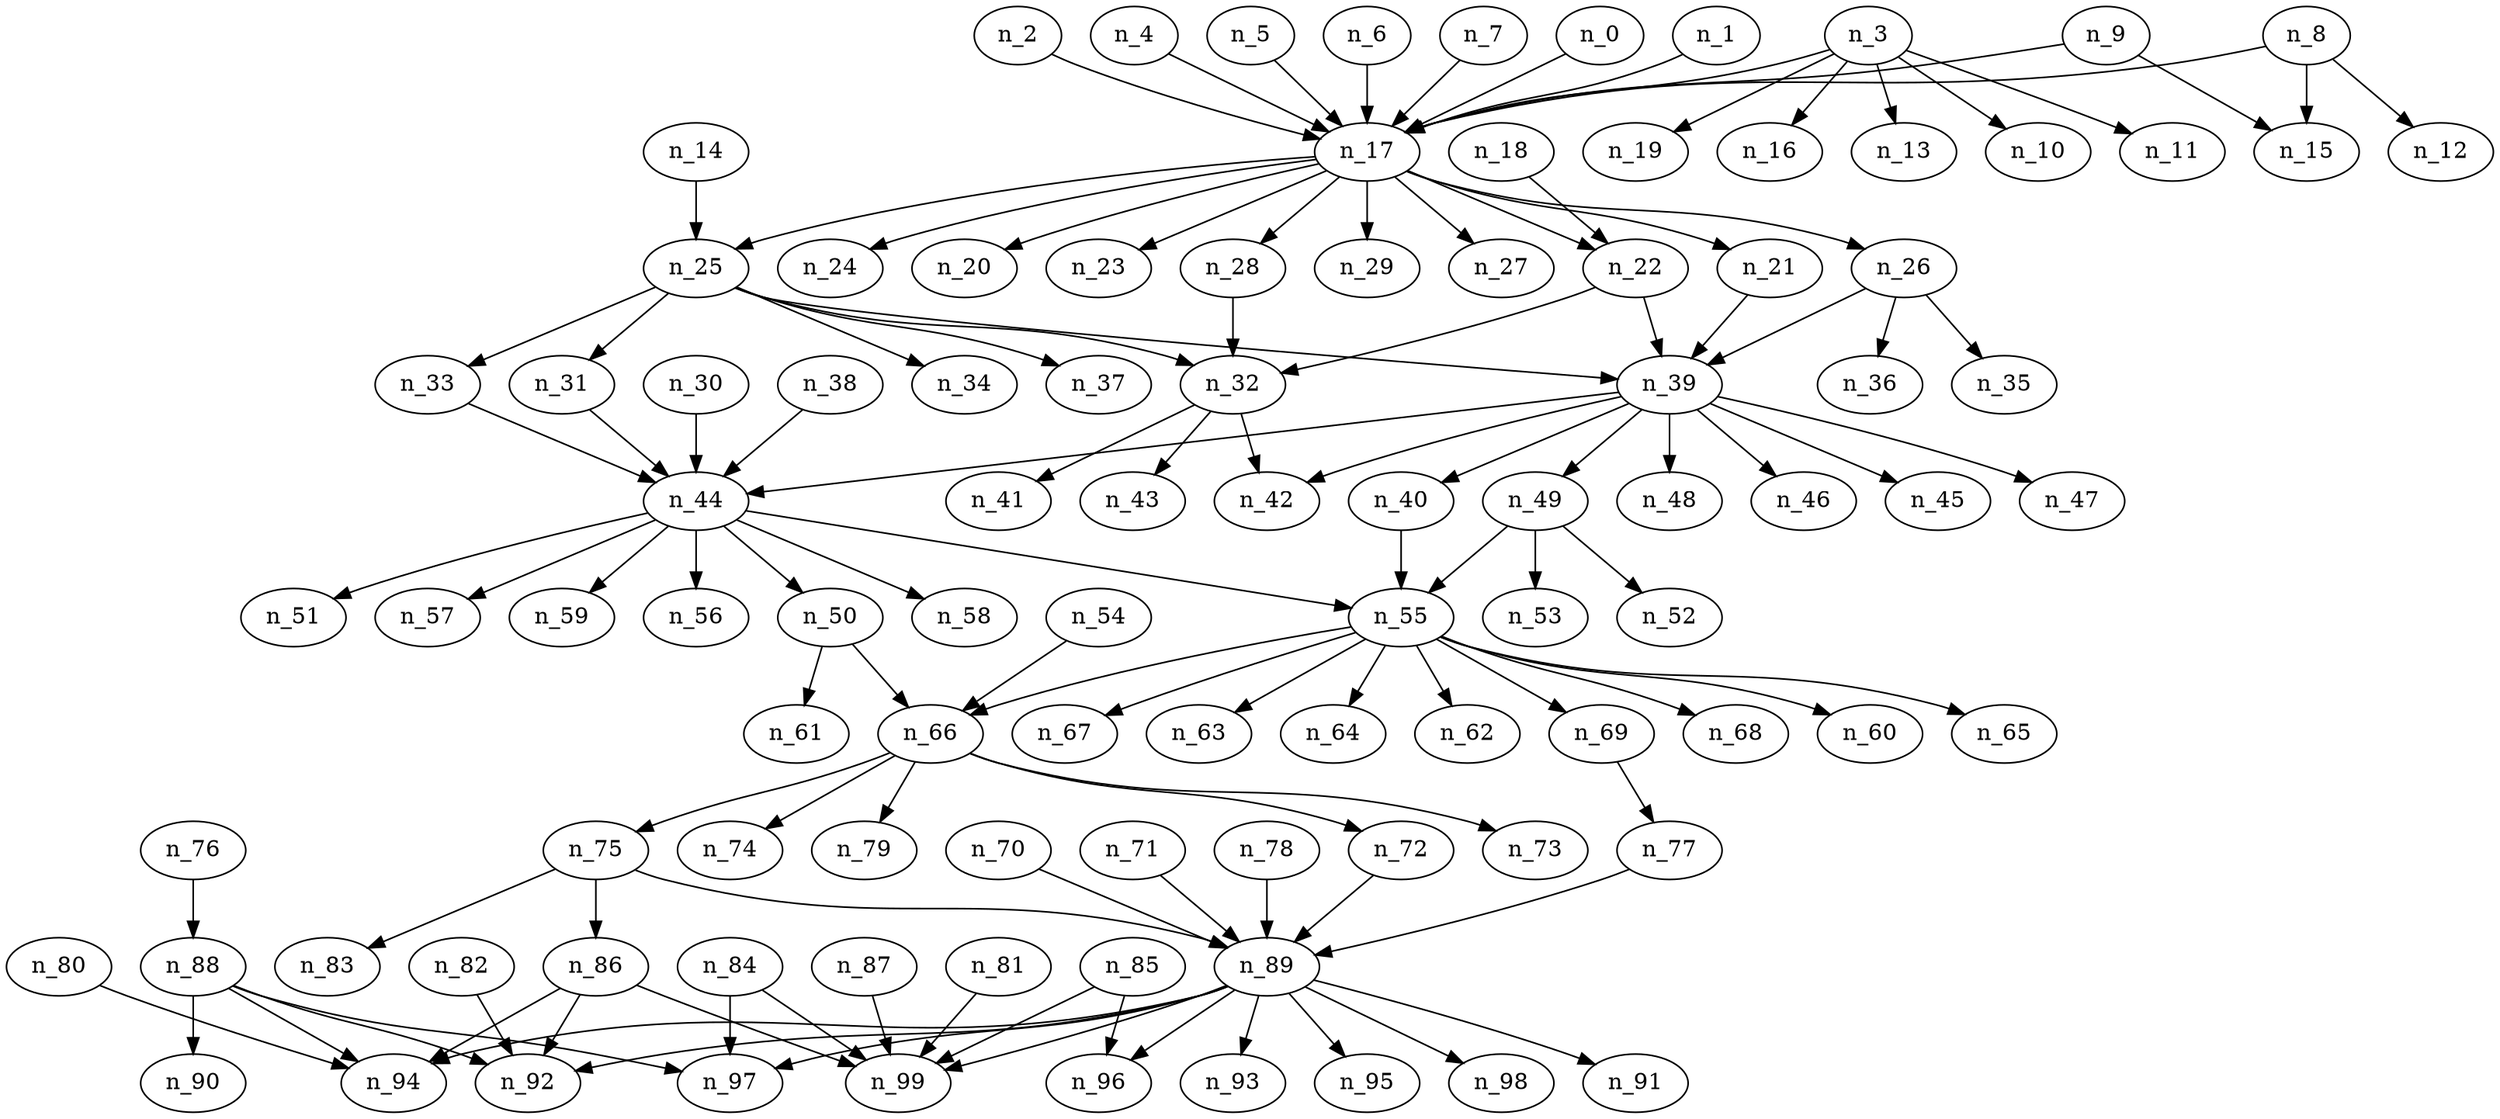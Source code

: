 /*
 * From an sgf file ...
 * generated by $Id: createRandomLayeredGraph.py 83 2014-08-09 19:53:50Z mfms $ on 2015/06/12
 * $Id: createRandomLayeredGraph.py 83 2014-08-09 19:53:50Z mfms $
 * nodes edges layers width_var degree_var seed
 * 100 120 10 0.00 1.50 17
 */
digraph r_100_120_10_0p0_1p5_17 {
 n_0 -> n_17;
 n_1 -> n_17;
 n_2 -> n_17;
 n_3 -> n_17;
 n_3 -> n_19;
 n_3 -> n_16;
 n_3 -> n_13;
 n_3 -> n_10;
 n_3 -> n_11;
 n_4 -> n_17;
 n_5 -> n_17;
 n_6 -> n_17;
 n_7 -> n_17;
 n_8 -> n_17;
 n_8 -> n_15;
 n_8 -> n_12;
 n_9 -> n_17;
 n_9 -> n_15;
 n_14 -> n_25;
 n_17 -> n_25;
 n_17 -> n_29;
 n_17 -> n_27;
 n_17 -> n_22;
 n_17 -> n_26;
 n_17 -> n_24;
 n_17 -> n_20;
 n_17 -> n_23;
 n_17 -> n_28;
 n_17 -> n_21;
 n_18 -> n_22;
 n_21 -> n_39;
 n_22 -> n_39;
 n_22 -> n_32;
 n_25 -> n_39;
 n_25 -> n_34;
 n_25 -> n_32;
 n_25 -> n_37;
 n_25 -> n_33;
 n_25 -> n_31;
 n_26 -> n_36;
 n_26 -> n_35;
 n_26 -> n_39;
 n_28 -> n_32;
 n_30 -> n_44;
 n_31 -> n_44;
 n_32 -> n_41;
 n_32 -> n_43;
 n_32 -> n_42;
 n_33 -> n_44;
 n_38 -> n_44;
 n_39 -> n_44;
 n_39 -> n_40;
 n_39 -> n_42;
 n_39 -> n_49;
 n_39 -> n_48;
 n_39 -> n_46;
 n_39 -> n_45;
 n_39 -> n_47;
 n_40 -> n_55;
 n_44 -> n_50;
 n_44 -> n_55;
 n_44 -> n_58;
 n_44 -> n_51;
 n_44 -> n_57;
 n_44 -> n_59;
 n_44 -> n_56;
 n_49 -> n_53;
 n_49 -> n_52;
 n_49 -> n_55;
 n_50 -> n_61;
 n_50 -> n_66;
 n_54 -> n_66;
 n_55 -> n_62;
 n_55 -> n_68;
 n_55 -> n_60;
 n_55 -> n_66;
 n_55 -> n_65;
 n_55 -> n_69;
 n_55 -> n_67;
 n_55 -> n_63;
 n_55 -> n_64;
 n_66 -> n_79;
 n_66 -> n_75;
 n_66 -> n_72;
 n_66 -> n_73;
 n_66 -> n_74;
 n_69 -> n_77;
 n_70 -> n_89;
 n_71 -> n_89;
 n_72 -> n_89;
 n_75 -> n_89;
 n_75 -> n_86;
 n_75 -> n_83;
 n_76 -> n_88;
 n_77 -> n_89;
 n_78 -> n_89;
 n_80 -> n_94;
 n_81 -> n_99;
 n_82 -> n_92;
 n_84 -> n_99;
 n_84 -> n_97;
 n_85 -> n_99;
 n_85 -> n_96;
 n_86 -> n_99;
 n_86 -> n_94;
 n_86 -> n_92;
 n_87 -> n_99;
 n_88 -> n_92;
 n_88 -> n_90;
 n_88 -> n_97;
 n_88 -> n_94;
 n_89 -> n_91;
 n_89 -> n_92;
 n_89 -> n_93;
 n_89 -> n_96;
 n_89 -> n_95;
 n_89 -> n_98;
 n_89 -> n_94;
 n_89 -> n_99;
 n_89 -> n_97;
}
